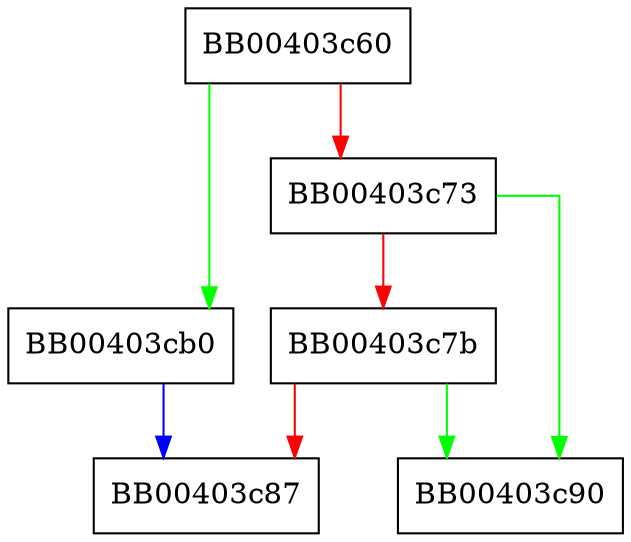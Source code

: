 digraph ossl_cmp_mock_srv_set1_newWithOld {
  node [shape="box"];
  graph [splines=ortho];
  BB00403c60 -> BB00403cb0 [color="green"];
  BB00403c60 -> BB00403c73 [color="red"];
  BB00403c73 -> BB00403c90 [color="green"];
  BB00403c73 -> BB00403c7b [color="red"];
  BB00403c7b -> BB00403c90 [color="green"];
  BB00403c7b -> BB00403c87 [color="red"];
  BB00403cb0 -> BB00403c87 [color="blue"];
}